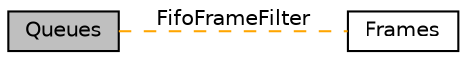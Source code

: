 digraph "Queues"
{
  edge [fontname="Helvetica",fontsize="10",labelfontname="Helvetica",labelfontsize="10"];
  node [fontname="Helvetica",fontsize="10",shape=record];
  rankdir=LR;
  Node1 [label="Frames",height=0.2,width=0.4,color="black", fillcolor="white", style="filled",URL="$group__frames.html",tooltip="Things related to Frames and filters. "];
  Node0 [label="Queues",height=0.2,width=0.4,color="black", fillcolor="grey75", style="filled", fontcolor="black"];
  Node0->Node1 [shape=plaintext, label="FifoFrameFilter", color="orange", dir="none", style="dashed"];
}
